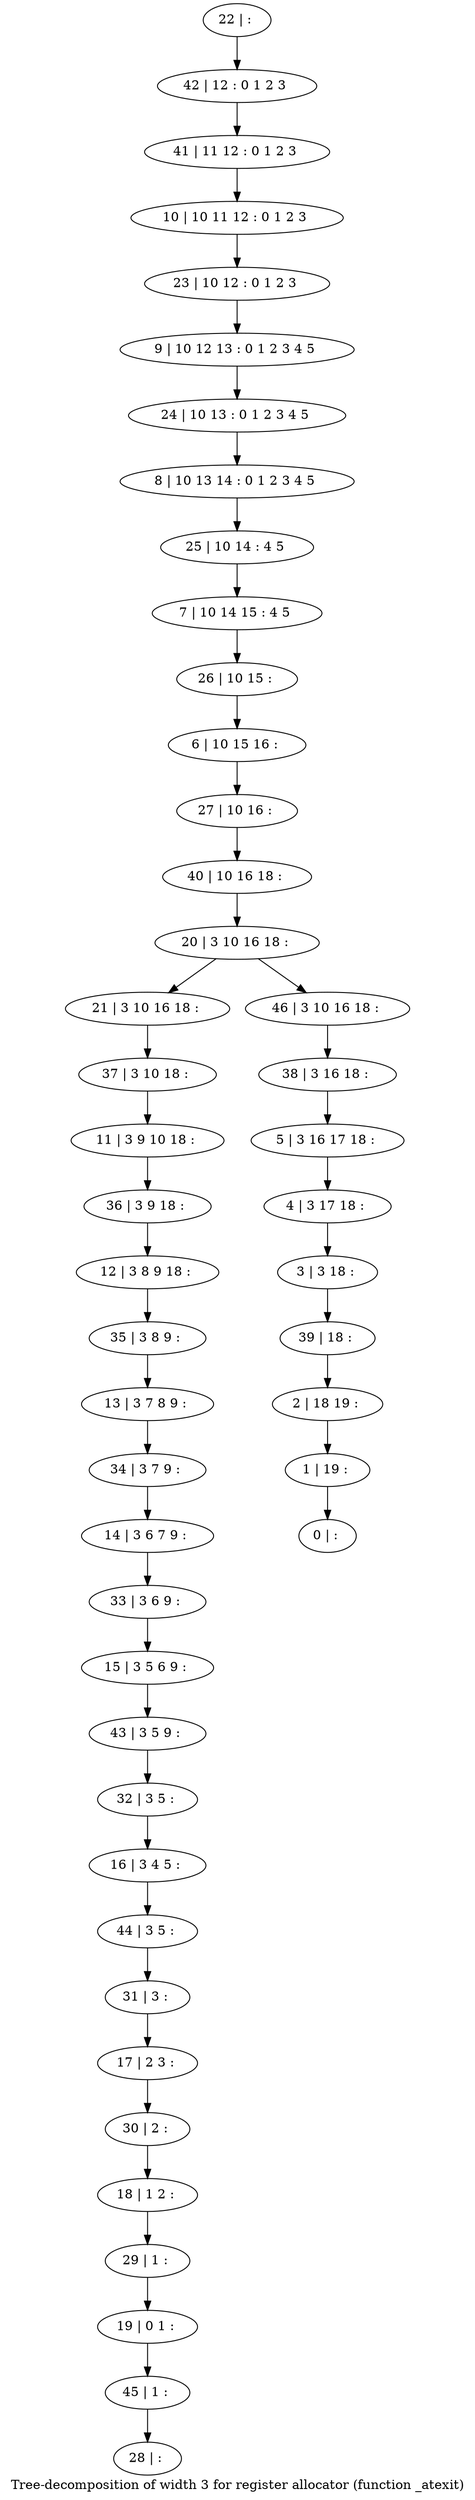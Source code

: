 digraph G {
graph [label="Tree-decomposition of width 3 for register allocator (function _atexit)"]
0[label="0 | : "];
1[label="1 | 19 : "];
2[label="2 | 18 19 : "];
3[label="3 | 3 18 : "];
4[label="4 | 3 17 18 : "];
5[label="5 | 3 16 17 18 : "];
6[label="6 | 10 15 16 : "];
7[label="7 | 10 14 15 : 4 5 "];
8[label="8 | 10 13 14 : 0 1 2 3 4 5 "];
9[label="9 | 10 12 13 : 0 1 2 3 4 5 "];
10[label="10 | 10 11 12 : 0 1 2 3 "];
11[label="11 | 3 9 10 18 : "];
12[label="12 | 3 8 9 18 : "];
13[label="13 | 3 7 8 9 : "];
14[label="14 | 3 6 7 9 : "];
15[label="15 | 3 5 6 9 : "];
16[label="16 | 3 4 5 : "];
17[label="17 | 2 3 : "];
18[label="18 | 1 2 : "];
19[label="19 | 0 1 : "];
20[label="20 | 3 10 16 18 : "];
21[label="21 | 3 10 16 18 : "];
22[label="22 | : "];
23[label="23 | 10 12 : 0 1 2 3 "];
24[label="24 | 10 13 : 0 1 2 3 4 5 "];
25[label="25 | 10 14 : 4 5 "];
26[label="26 | 10 15 : "];
27[label="27 | 10 16 : "];
28[label="28 | : "];
29[label="29 | 1 : "];
30[label="30 | 2 : "];
31[label="31 | 3 : "];
32[label="32 | 3 5 : "];
33[label="33 | 3 6 9 : "];
34[label="34 | 3 7 9 : "];
35[label="35 | 3 8 9 : "];
36[label="36 | 3 9 18 : "];
37[label="37 | 3 10 18 : "];
38[label="38 | 3 16 18 : "];
39[label="39 | 18 : "];
40[label="40 | 10 16 18 : "];
41[label="41 | 11 12 : 0 1 2 3 "];
42[label="42 | 12 : 0 1 2 3 "];
43[label="43 | 3 5 9 : "];
44[label="44 | 3 5 : "];
45[label="45 | 1 : "];
46[label="46 | 3 10 16 18 : "];
29->19 ;
18->29 ;
30->18 ;
17->30 ;
31->17 ;
32->16 ;
33->15 ;
14->33 ;
34->14 ;
13->34 ;
35->13 ;
12->35 ;
36->12 ;
11->36 ;
37->11 ;
21->37 ;
43->32 ;
15->43 ;
44->31 ;
16->44 ;
45->28 ;
19->45 ;
22->42 ;
42->41 ;
41->10 ;
10->23 ;
23->9 ;
9->24 ;
24->8 ;
8->25 ;
25->7 ;
7->26 ;
26->6 ;
6->27 ;
27->40 ;
40->20 ;
38->5 ;
5->4 ;
4->3 ;
3->39 ;
39->2 ;
2->1 ;
1->0 ;
46->38 ;
20->21 ;
20->46 ;
}
